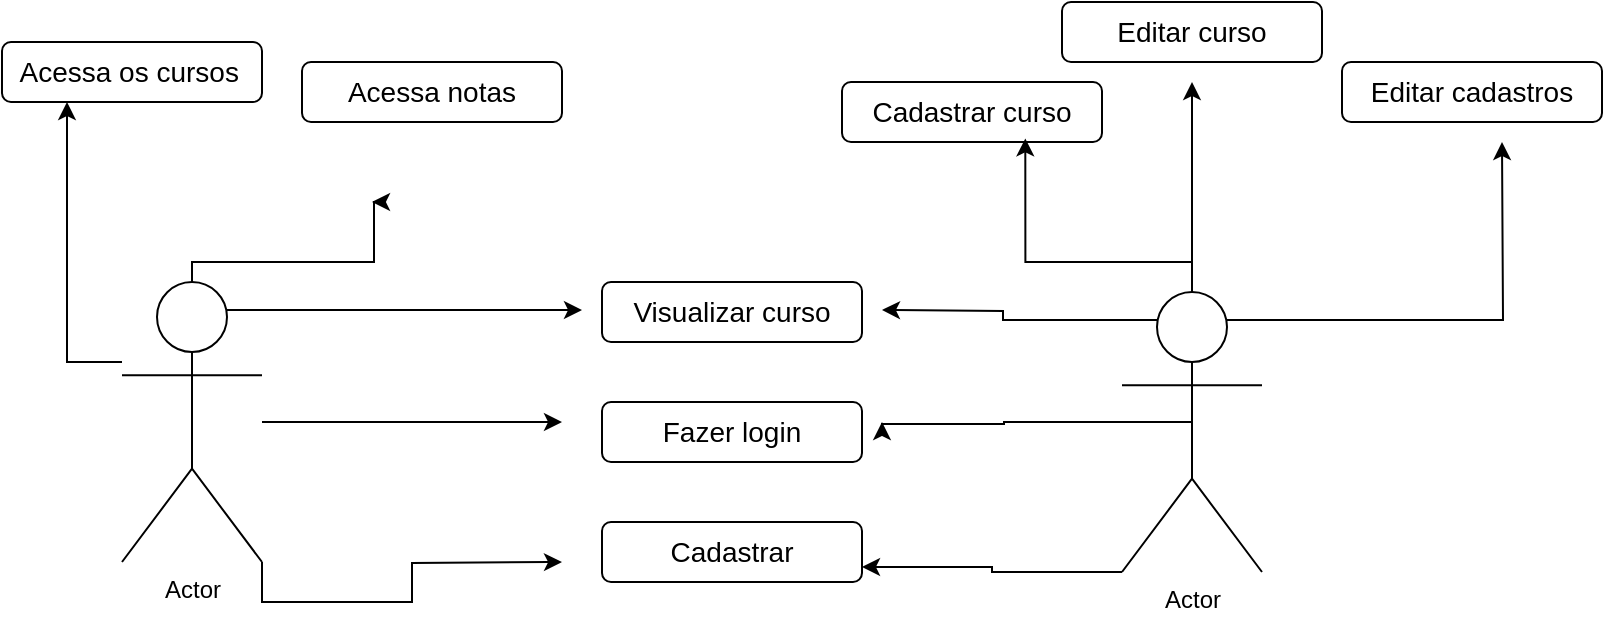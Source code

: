 <mxfile version="24.7.17">
  <diagram id="C5RBs43oDa-KdzZeNtuy" name="Page-1">
    <mxGraphModel dx="1050" dy="557" grid="1" gridSize="10" guides="1" tooltips="1" connect="1" arrows="1" fold="1" page="1" pageScale="1" pageWidth="827" pageHeight="1169" math="0" shadow="0">
      <root>
        <mxCell id="WIyWlLk6GJQsqaUBKTNV-0" />
        <mxCell id="WIyWlLk6GJQsqaUBKTNV-1" parent="WIyWlLk6GJQsqaUBKTNV-0" />
        <mxCell id="-U5rZw4N5OpoogoJlcsz-3" style="edgeStyle=orthogonalEdgeStyle;rounded=0;orthogonalLoop=1;jettySize=auto;html=1;entryX=0.25;entryY=1;entryDx=0;entryDy=0;" edge="1" parent="WIyWlLk6GJQsqaUBKTNV-1" source="-U5rZw4N5OpoogoJlcsz-0" target="-U5rZw4N5OpoogoJlcsz-2">
          <mxGeometry relative="1" as="geometry">
            <mxPoint x="60" y="230" as="targetPoint" />
            <Array as="points">
              <mxPoint x="53" y="300" />
            </Array>
          </mxGeometry>
        </mxCell>
        <mxCell id="-U5rZw4N5OpoogoJlcsz-7" style="edgeStyle=orthogonalEdgeStyle;rounded=0;orthogonalLoop=1;jettySize=auto;html=1;" edge="1" parent="WIyWlLk6GJQsqaUBKTNV-1" source="-U5rZw4N5OpoogoJlcsz-0">
          <mxGeometry relative="1" as="geometry">
            <mxPoint x="205" y="220" as="targetPoint" />
            <Array as="points">
              <mxPoint x="115" y="250" />
              <mxPoint x="206" y="250" />
            </Array>
          </mxGeometry>
        </mxCell>
        <mxCell id="-U5rZw4N5OpoogoJlcsz-22" style="edgeStyle=orthogonalEdgeStyle;rounded=0;orthogonalLoop=1;jettySize=auto;html=1;" edge="1" parent="WIyWlLk6GJQsqaUBKTNV-1" source="-U5rZw4N5OpoogoJlcsz-0">
          <mxGeometry relative="1" as="geometry">
            <mxPoint x="300" y="330" as="targetPoint" />
          </mxGeometry>
        </mxCell>
        <mxCell id="-U5rZw4N5OpoogoJlcsz-24" style="edgeStyle=orthogonalEdgeStyle;rounded=0;orthogonalLoop=1;jettySize=auto;html=1;exitX=1;exitY=1;exitDx=0;exitDy=0;exitPerimeter=0;" edge="1" parent="WIyWlLk6GJQsqaUBKTNV-1" source="-U5rZw4N5OpoogoJlcsz-0">
          <mxGeometry relative="1" as="geometry">
            <mxPoint x="300" y="400" as="targetPoint" />
          </mxGeometry>
        </mxCell>
        <mxCell id="-U5rZw4N5OpoogoJlcsz-25" style="edgeStyle=orthogonalEdgeStyle;rounded=0;orthogonalLoop=1;jettySize=auto;html=1;exitX=0.75;exitY=0.1;exitDx=0;exitDy=0;exitPerimeter=0;" edge="1" parent="WIyWlLk6GJQsqaUBKTNV-1" source="-U5rZw4N5OpoogoJlcsz-0">
          <mxGeometry relative="1" as="geometry">
            <mxPoint x="310" y="274" as="targetPoint" />
          </mxGeometry>
        </mxCell>
        <mxCell id="-U5rZw4N5OpoogoJlcsz-0" value="Actor" style="shape=umlActor;verticalLabelPosition=bottom;verticalAlign=top;html=1;outlineConnect=0;" vertex="1" parent="WIyWlLk6GJQsqaUBKTNV-1">
          <mxGeometry x="80" y="260" width="70" height="140" as="geometry" />
        </mxCell>
        <mxCell id="-U5rZw4N5OpoogoJlcsz-17" style="edgeStyle=orthogonalEdgeStyle;rounded=0;orthogonalLoop=1;jettySize=auto;html=1;exitX=0.25;exitY=0.1;exitDx=0;exitDy=0;exitPerimeter=0;" edge="1" parent="WIyWlLk6GJQsqaUBKTNV-1" source="-U5rZw4N5OpoogoJlcsz-1">
          <mxGeometry relative="1" as="geometry">
            <mxPoint x="460" y="274" as="targetPoint" />
          </mxGeometry>
        </mxCell>
        <mxCell id="-U5rZw4N5OpoogoJlcsz-21" style="edgeStyle=orthogonalEdgeStyle;rounded=0;orthogonalLoop=1;jettySize=auto;html=1;exitX=0.75;exitY=0.1;exitDx=0;exitDy=0;exitPerimeter=0;" edge="1" parent="WIyWlLk6GJQsqaUBKTNV-1" source="-U5rZw4N5OpoogoJlcsz-1">
          <mxGeometry relative="1" as="geometry">
            <mxPoint x="770" y="190" as="targetPoint" />
          </mxGeometry>
        </mxCell>
        <mxCell id="-U5rZw4N5OpoogoJlcsz-26" style="edgeStyle=orthogonalEdgeStyle;rounded=0;orthogonalLoop=1;jettySize=auto;html=1;exitX=0;exitY=1;exitDx=0;exitDy=0;exitPerimeter=0;entryX=1;entryY=0.75;entryDx=0;entryDy=0;" edge="1" parent="WIyWlLk6GJQsqaUBKTNV-1" source="-U5rZw4N5OpoogoJlcsz-1" target="-U5rZw4N5OpoogoJlcsz-12">
          <mxGeometry relative="1" as="geometry">
            <Array as="points">
              <mxPoint x="515" y="405" />
              <mxPoint x="515" y="403" />
            </Array>
          </mxGeometry>
        </mxCell>
        <mxCell id="-U5rZw4N5OpoogoJlcsz-27" style="edgeStyle=orthogonalEdgeStyle;rounded=0;orthogonalLoop=1;jettySize=auto;html=1;" edge="1" parent="WIyWlLk6GJQsqaUBKTNV-1" source="-U5rZw4N5OpoogoJlcsz-1">
          <mxGeometry relative="1" as="geometry">
            <mxPoint x="615" y="160" as="targetPoint" />
          </mxGeometry>
        </mxCell>
        <mxCell id="-U5rZw4N5OpoogoJlcsz-1" value="Actor" style="shape=umlActor;verticalLabelPosition=bottom;verticalAlign=top;html=1;outlineConnect=0;" vertex="1" parent="WIyWlLk6GJQsqaUBKTNV-1">
          <mxGeometry x="580" y="265" width="70" height="140" as="geometry" />
        </mxCell>
        <mxCell id="-U5rZw4N5OpoogoJlcsz-2" value="&lt;font style=&quot;vertical-align: inherit;&quot;&gt;&lt;font style=&quot;font-size: 14px; vertical-align: inherit;&quot;&gt;Acessa os cursos&lt;/font&gt;&lt;font size=&quot;1&quot; style=&quot;vertical-align: inherit;&quot;&gt;&amp;nbsp;&lt;/font&gt;&lt;/font&gt;" style="rounded=1;whiteSpace=wrap;html=1;align=center;" vertex="1" parent="WIyWlLk6GJQsqaUBKTNV-1">
          <mxGeometry x="20" y="140" width="130" height="30" as="geometry" />
        </mxCell>
        <mxCell id="-U5rZw4N5OpoogoJlcsz-6" value="&lt;span style=&quot;font-size: 14px;&quot;&gt;Acessa notas&lt;/span&gt;" style="rounded=1;whiteSpace=wrap;html=1;align=center;" vertex="1" parent="WIyWlLk6GJQsqaUBKTNV-1">
          <mxGeometry x="170" y="150" width="130" height="30" as="geometry" />
        </mxCell>
        <mxCell id="-U5rZw4N5OpoogoJlcsz-10" value="&lt;span style=&quot;font-size: 14px;&quot;&gt;Visualizar curso&lt;/span&gt;" style="rounded=1;whiteSpace=wrap;html=1;align=center;" vertex="1" parent="WIyWlLk6GJQsqaUBKTNV-1">
          <mxGeometry x="320" y="260" width="130" height="30" as="geometry" />
        </mxCell>
        <mxCell id="-U5rZw4N5OpoogoJlcsz-11" value="&lt;span style=&quot;font-size: 14px;&quot;&gt;Fazer login&lt;/span&gt;" style="rounded=1;whiteSpace=wrap;html=1;align=center;" vertex="1" parent="WIyWlLk6GJQsqaUBKTNV-1">
          <mxGeometry x="320" y="320" width="130" height="30" as="geometry" />
        </mxCell>
        <mxCell id="-U5rZw4N5OpoogoJlcsz-12" value="&lt;span style=&quot;font-size: 14px;&quot;&gt;Cadastrar&lt;/span&gt;" style="rounded=1;whiteSpace=wrap;html=1;align=center;" vertex="1" parent="WIyWlLk6GJQsqaUBKTNV-1">
          <mxGeometry x="320" y="380" width="130" height="30" as="geometry" />
        </mxCell>
        <mxCell id="-U5rZw4N5OpoogoJlcsz-13" value="&lt;span style=&quot;font-size: 14px;&quot;&gt;Editar cadastros&lt;/span&gt;" style="rounded=1;whiteSpace=wrap;html=1;align=center;" vertex="1" parent="WIyWlLk6GJQsqaUBKTNV-1">
          <mxGeometry x="690" y="150" width="130" height="30" as="geometry" />
        </mxCell>
        <mxCell id="-U5rZw4N5OpoogoJlcsz-14" value="&lt;span style=&quot;font-size: 14px;&quot;&gt;Editar curso&lt;/span&gt;" style="rounded=1;whiteSpace=wrap;html=1;align=center;" vertex="1" parent="WIyWlLk6GJQsqaUBKTNV-1">
          <mxGeometry x="550" y="120" width="130" height="30" as="geometry" />
        </mxCell>
        <mxCell id="-U5rZw4N5OpoogoJlcsz-15" value="&lt;span style=&quot;font-size: 14px;&quot;&gt;Cadastrar curso&lt;/span&gt;" style="rounded=1;whiteSpace=wrap;html=1;align=center;" vertex="1" parent="WIyWlLk6GJQsqaUBKTNV-1">
          <mxGeometry x="440" y="160" width="130" height="30" as="geometry" />
        </mxCell>
        <mxCell id="-U5rZw4N5OpoogoJlcsz-16" style="edgeStyle=orthogonalEdgeStyle;rounded=0;orthogonalLoop=1;jettySize=auto;html=1;entryX=0.705;entryY=0.94;entryDx=0;entryDy=0;entryPerimeter=0;" edge="1" parent="WIyWlLk6GJQsqaUBKTNV-1" source="-U5rZw4N5OpoogoJlcsz-1" target="-U5rZw4N5OpoogoJlcsz-15">
          <mxGeometry relative="1" as="geometry">
            <Array as="points">
              <mxPoint x="615" y="250" />
              <mxPoint x="532" y="250" />
            </Array>
          </mxGeometry>
        </mxCell>
        <mxCell id="-U5rZw4N5OpoogoJlcsz-18" style="edgeStyle=orthogonalEdgeStyle;rounded=0;orthogonalLoop=1;jettySize=auto;html=1;exitX=0.5;exitY=0.5;exitDx=0;exitDy=0;exitPerimeter=0;" edge="1" parent="WIyWlLk6GJQsqaUBKTNV-1" source="-U5rZw4N5OpoogoJlcsz-1">
          <mxGeometry relative="1" as="geometry">
            <mxPoint x="460" y="330" as="targetPoint" />
            <Array as="points">
              <mxPoint x="615" y="330" />
              <mxPoint x="521" y="330" />
              <mxPoint x="521" y="331" />
            </Array>
          </mxGeometry>
        </mxCell>
      </root>
    </mxGraphModel>
  </diagram>
</mxfile>
